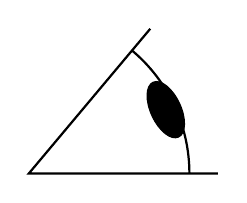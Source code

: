 ﻿\begin{tikzpicture}[scale=3]
  % eye from Izaak Neutelings https://tikz.net/hyperbola/
  \def\le{0.8}  % eye size eye
  \def\ange{25} % eye opening angle
  \def\lb{1.2}  % outgoing beam length
  \def\ang{205} % outgoing beam scattering
  \begin{scope}[shift={(\ang:\lb+1.2*\le)},rotate=\ang+180]
    \draw[thick] (\ange:\le) -- (0,0) -- (-\ange:\le);
    \draw[thick] (\ange:0.85*\le) arc(\ange:-\ange:0.85*\le);
    %\draw[fill,brown] (0.75*\le,0) ellipse ({0.10*\le} and {0.21*\le});
    \draw[fill] (0.8*\le,0) ellipse ({0.08*\le} and {0.16*\le});
  \end{scope}
\end{tikzpicture}